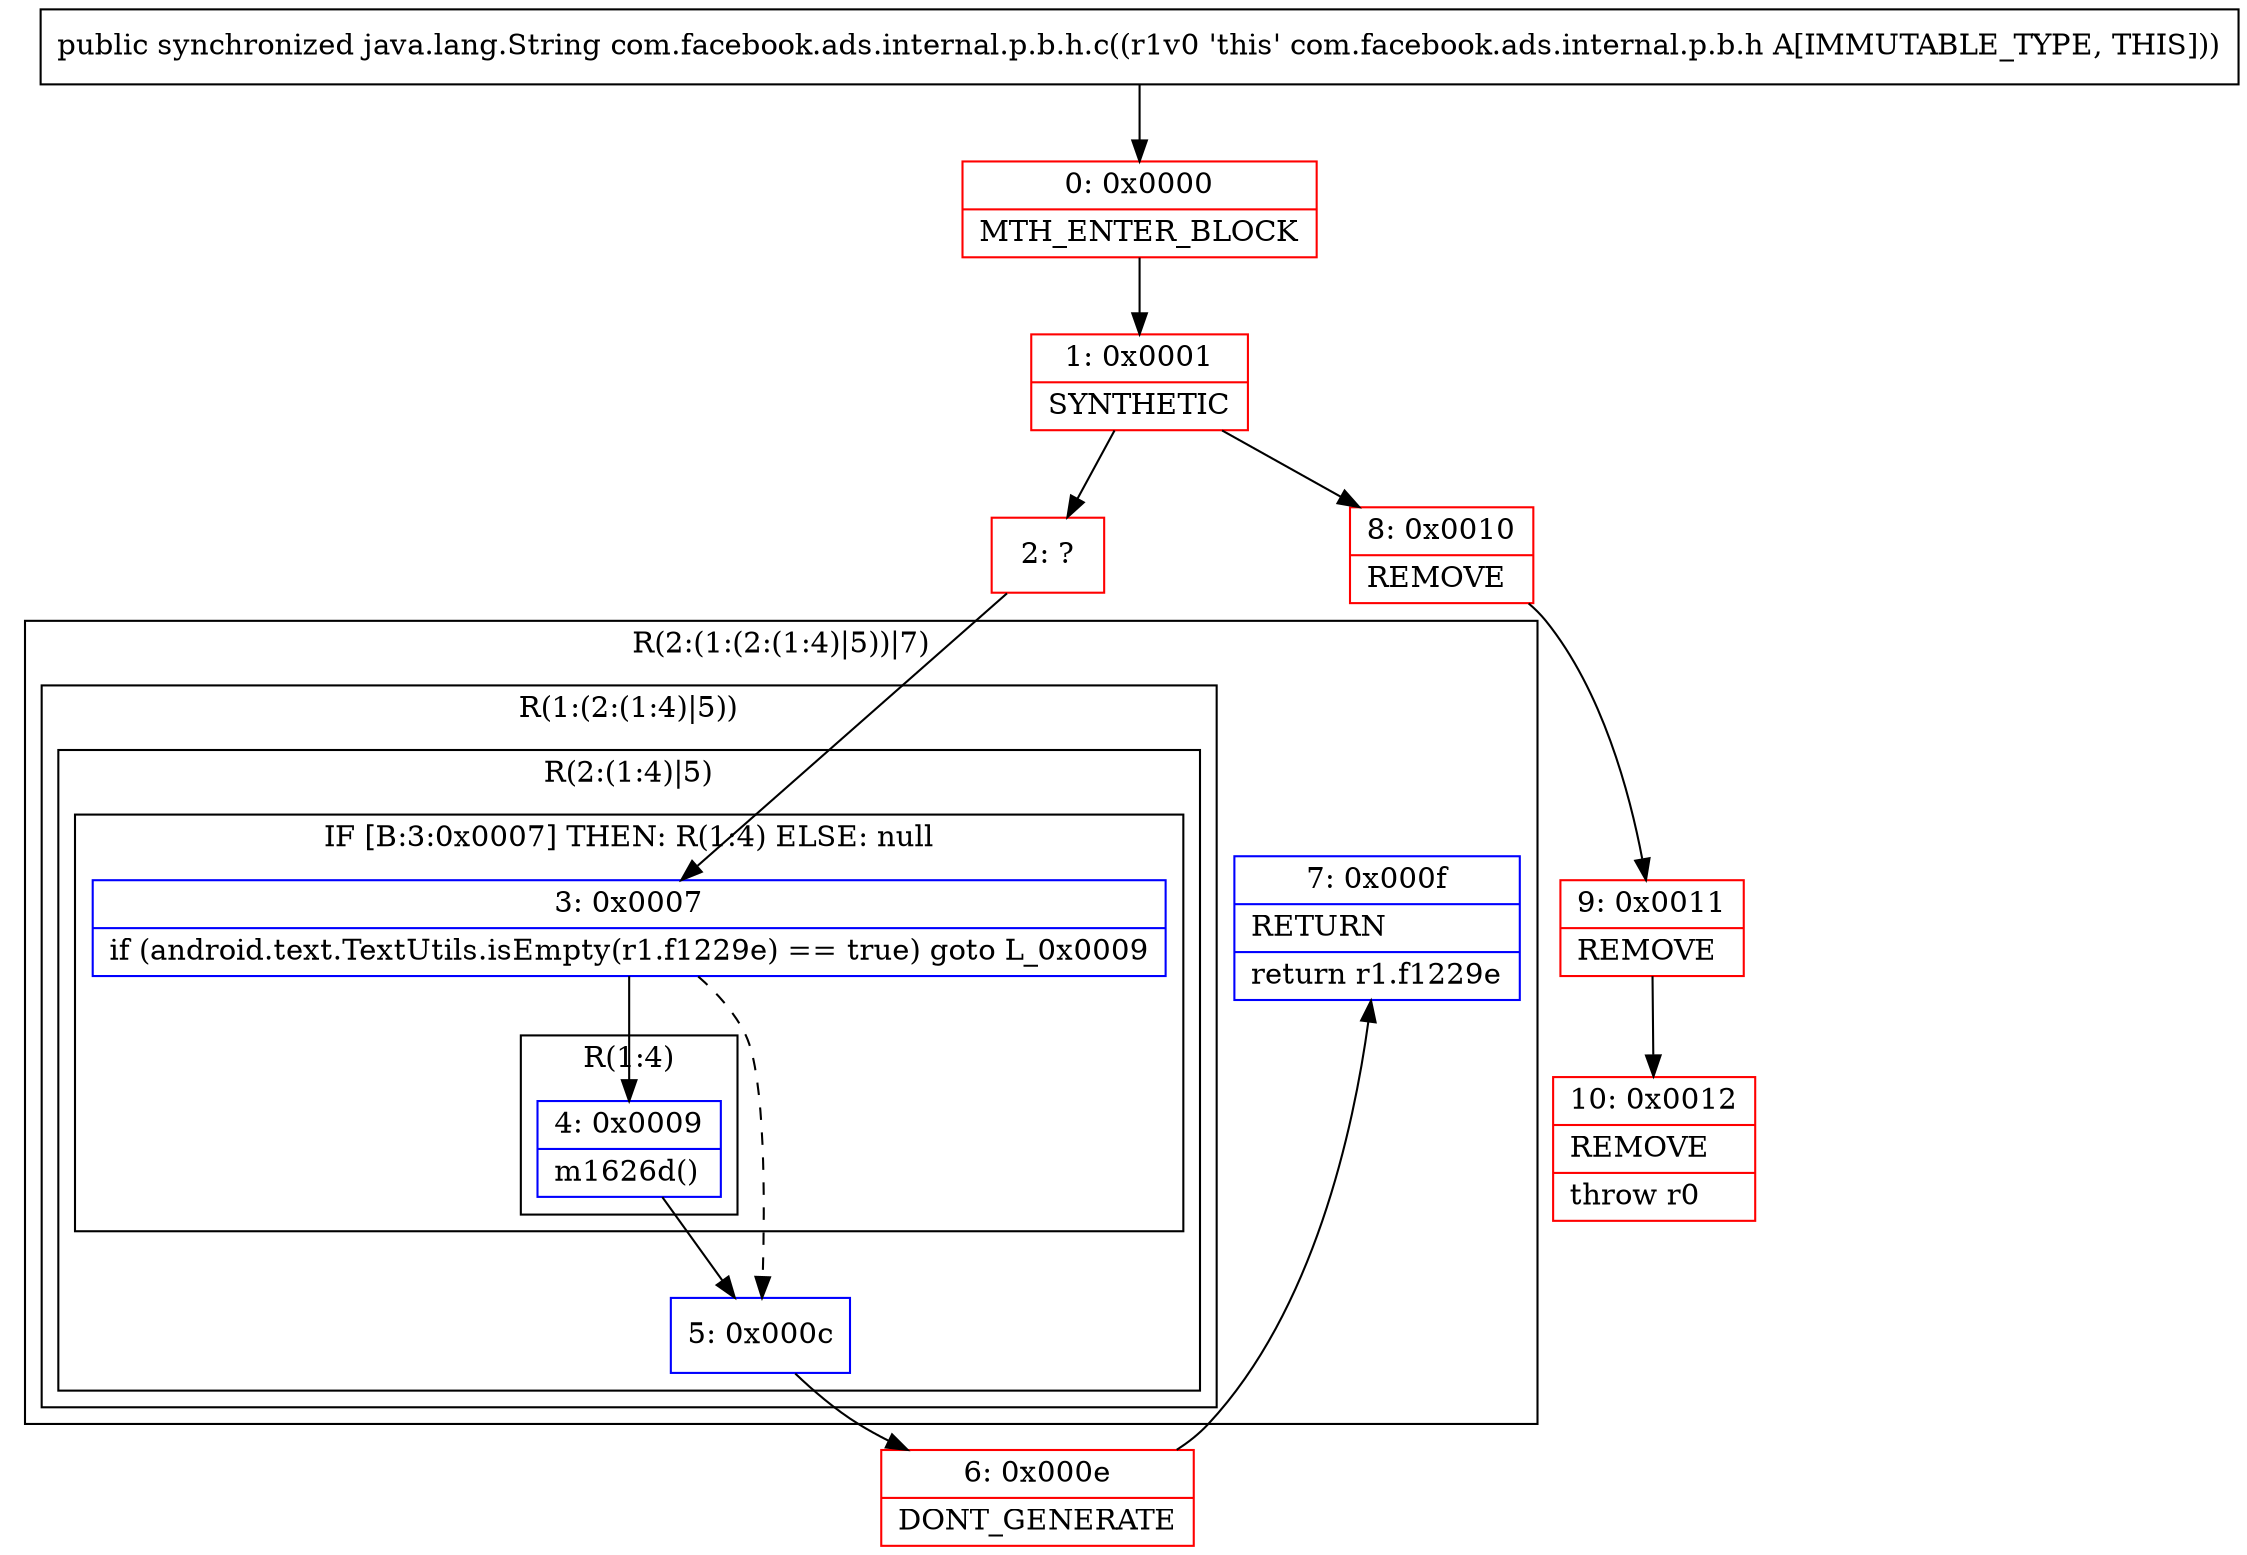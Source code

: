 digraph "CFG forcom.facebook.ads.internal.p.b.h.c()Ljava\/lang\/String;" {
subgraph cluster_Region_905720098 {
label = "R(2:(1:(2:(1:4)|5))|7)";
node [shape=record,color=blue];
subgraph cluster_Region_1070242951 {
label = "R(1:(2:(1:4)|5))";
node [shape=record,color=blue];
subgraph cluster_Region_1461462345 {
label = "R(2:(1:4)|5)";
node [shape=record,color=blue];
subgraph cluster_IfRegion_2073732842 {
label = "IF [B:3:0x0007] THEN: R(1:4) ELSE: null";
node [shape=record,color=blue];
Node_3 [shape=record,label="{3\:\ 0x0007|if (android.text.TextUtils.isEmpty(r1.f1229e) == true) goto L_0x0009\l}"];
subgraph cluster_Region_792460698 {
label = "R(1:4)";
node [shape=record,color=blue];
Node_4 [shape=record,label="{4\:\ 0x0009|m1626d()\l}"];
}
}
Node_5 [shape=record,label="{5\:\ 0x000c}"];
}
}
Node_7 [shape=record,label="{7\:\ 0x000f|RETURN\l|return r1.f1229e\l}"];
}
Node_0 [shape=record,color=red,label="{0\:\ 0x0000|MTH_ENTER_BLOCK\l}"];
Node_1 [shape=record,color=red,label="{1\:\ 0x0001|SYNTHETIC\l}"];
Node_2 [shape=record,color=red,label="{2\:\ ?}"];
Node_6 [shape=record,color=red,label="{6\:\ 0x000e|DONT_GENERATE\l}"];
Node_8 [shape=record,color=red,label="{8\:\ 0x0010|REMOVE\l}"];
Node_9 [shape=record,color=red,label="{9\:\ 0x0011|REMOVE\l}"];
Node_10 [shape=record,color=red,label="{10\:\ 0x0012|REMOVE\l|throw r0\l}"];
MethodNode[shape=record,label="{public synchronized java.lang.String com.facebook.ads.internal.p.b.h.c((r1v0 'this' com.facebook.ads.internal.p.b.h A[IMMUTABLE_TYPE, THIS])) }"];
MethodNode -> Node_0;
Node_3 -> Node_4;
Node_3 -> Node_5[style=dashed];
Node_4 -> Node_5;
Node_5 -> Node_6;
Node_0 -> Node_1;
Node_1 -> Node_2;
Node_1 -> Node_8;
Node_2 -> Node_3;
Node_6 -> Node_7;
Node_8 -> Node_9;
Node_9 -> Node_10;
}

